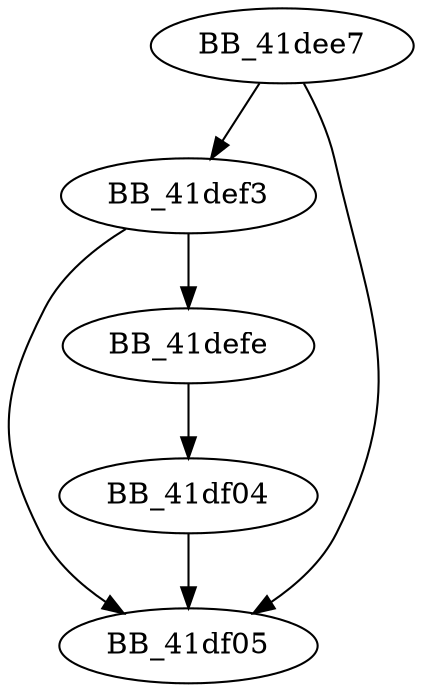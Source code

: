 DiGraph __freea{
BB_41dee7->BB_41def3
BB_41dee7->BB_41df05
BB_41def3->BB_41defe
BB_41def3->BB_41df05
BB_41defe->BB_41df04
BB_41df04->BB_41df05
}
